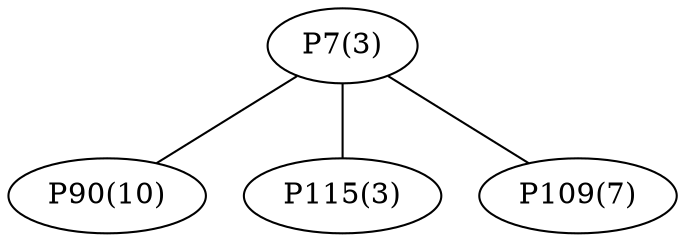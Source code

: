 graph network {
	"P7(3)";
	"P90(10)";
	"P115(3)";
	"P109(7)";
	"P7(3)" -- "P90(10)";
	"P7(3)" -- "P115(3)";
	"P7(3)" -- "P109(7)";
}